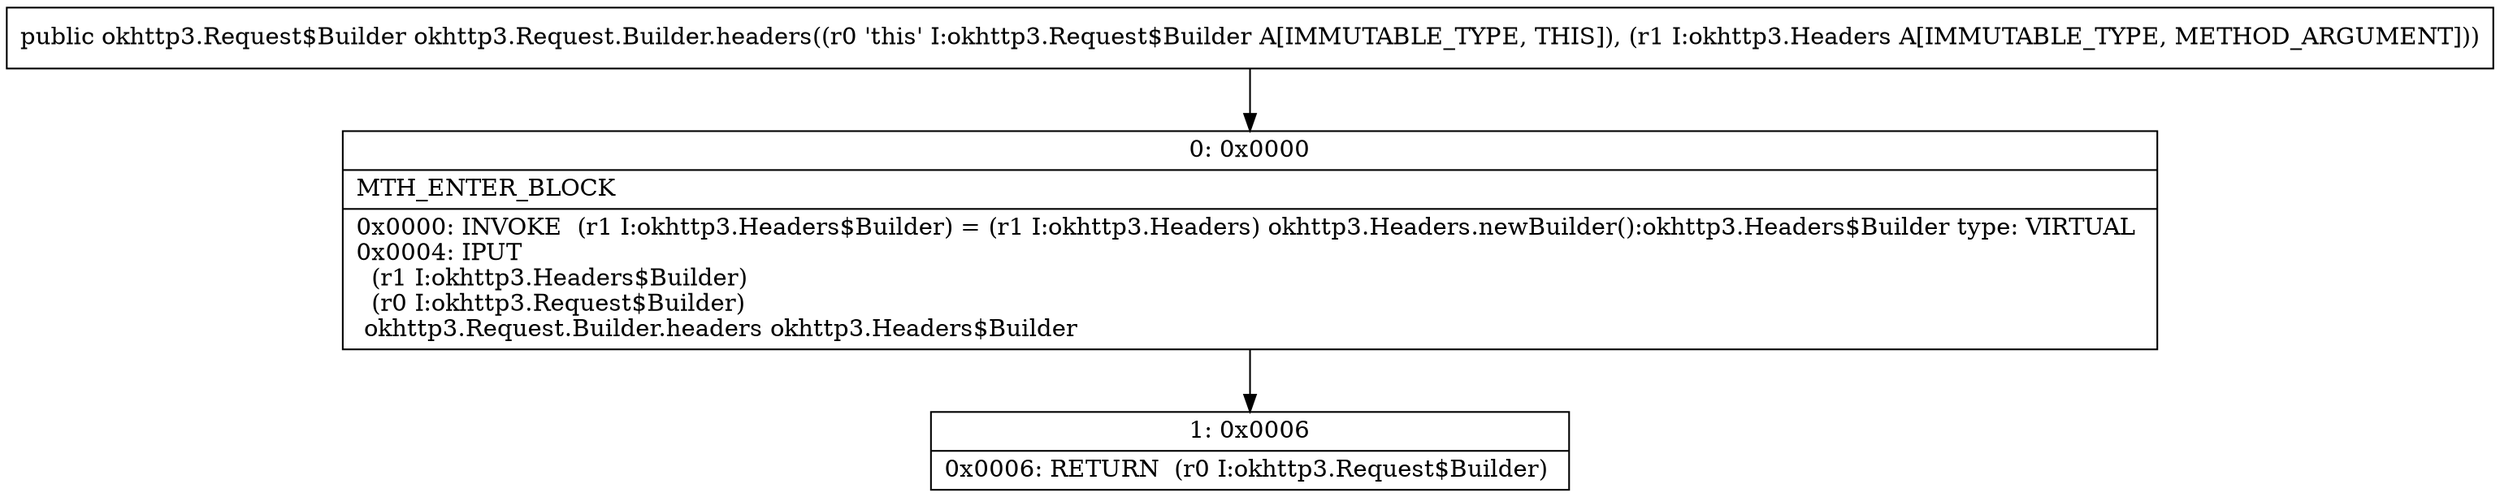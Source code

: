 digraph "CFG forokhttp3.Request.Builder.headers(Lokhttp3\/Headers;)Lokhttp3\/Request$Builder;" {
Node_0 [shape=record,label="{0\:\ 0x0000|MTH_ENTER_BLOCK\l|0x0000: INVOKE  (r1 I:okhttp3.Headers$Builder) = (r1 I:okhttp3.Headers) okhttp3.Headers.newBuilder():okhttp3.Headers$Builder type: VIRTUAL \l0x0004: IPUT  \l  (r1 I:okhttp3.Headers$Builder)\l  (r0 I:okhttp3.Request$Builder)\l okhttp3.Request.Builder.headers okhttp3.Headers$Builder \l}"];
Node_1 [shape=record,label="{1\:\ 0x0006|0x0006: RETURN  (r0 I:okhttp3.Request$Builder) \l}"];
MethodNode[shape=record,label="{public okhttp3.Request$Builder okhttp3.Request.Builder.headers((r0 'this' I:okhttp3.Request$Builder A[IMMUTABLE_TYPE, THIS]), (r1 I:okhttp3.Headers A[IMMUTABLE_TYPE, METHOD_ARGUMENT])) }"];
MethodNode -> Node_0;
Node_0 -> Node_1;
}

